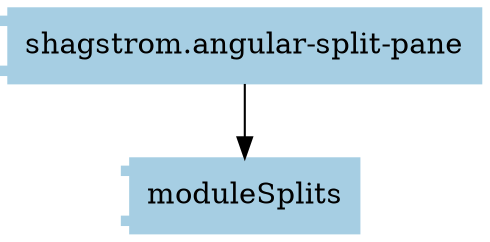 digraph dependencies {
  node[shape="component",style="filled",colorscheme=paired12]


    node[shape="component"]
    "moduleSplits"[label="moduleSplits", color=1]

    
      "shagstrom.angular-split-pane"[label="shagstrom.angular-split-pane", color=1]
      "shagstrom.angular-split-pane" -> "moduleSplits"
    


    node[shape="ellipse"]
    


    

    

    

    node[shape="cds"]
    

    









    node[shape="ellipse",style="filled", color=9]
    

    


    

    

    

    


}
